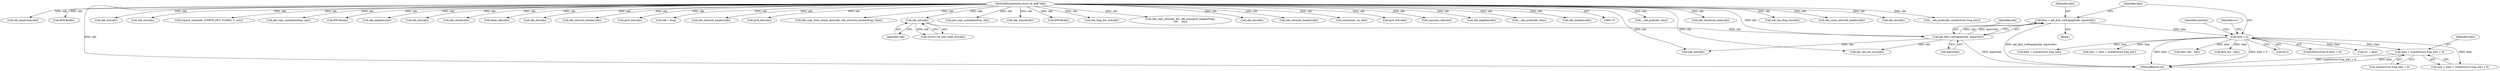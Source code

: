 digraph "0_linux_2423496af35d94a87156b063ea5cedffc10a70a1_0@API" {
"1000255" [label="(Call,hlen + sizeof(struct frag_hdr) + 8)"];
"1000178" [label="(Call,hlen < 0)"];
"1000171" [label="(Call,hlen = ip6_find_1stfragopt(skb, &prevhdr))"];
"1000173" [label="(Call,ip6_find_1stfragopt(skb, &prevhdr))"];
"1000131" [label="(Call,skb_dst(skb))"];
"1000122" [label="(MethodParameterIn,struct sk_buff *skb)"];
"1000436" [label="(Call,__skb_pull(skb, hlen))"];
"1000124" [label="(Block,)"];
"1000171" [label="(Call,hlen = ip6_find_1stfragopt(skb, &prevhdr))"];
"1000253" [label="(Call,mtu < hlen + sizeof(struct frag_hdr) + 8)"];
"1000291" [label="(Call,skb_checksum_help(skb))"];
"1000952" [label="(MethodReturn,int)"];
"1000303" [label="(Call,skb_has_frag_list(skb))"];
"1000450" [label="(Call,skb_reset_network_header(skb))"];
"1000903" [label="(Call,skb_dst(skb))"];
"1000129" [label="(Call,(struct rt6_info *)skb_dst(skb))"];
"1000443" [label="(Call,__skb_push(skb, sizeof(struct frag_hdr)))"];
"1000329" [label="(Call,skb_headroom(skb))"];
"1000122" [label="(MethodParameterIn,struct sk_buff *skb)"];
"1000224" [label="(Call,IP6CB(skb))"];
"1000180" [label="(Literal,0)"];
"1000175" [label="(Call,&prevhdr)"];
"1000177" [label="(ControlStructure,if (hlen < 0))"];
"1000192" [label="(Call,ip6_skb_dst_mtu(skb))"];
"1000178" [label="(Call,hlen < 0)"];
"1000897" [label="(Call,skb_dst(skb))"];
"1000929" [label="(Call,skb_dst(skb))"];
"1000932" [label="(Call,icmpv6_send(skb, ICMPV6_PKT_TOOBIG, 0, mtu))"];
"1000762" [label="(Call,ip6_copy_metadata(frag, skb))"];
"1000216" [label="(Call,IP6CB(skb))"];
"1000182" [label="(Call,err = hlen)"];
"1000480" [label="(Call,skb_pagelen(skb))"];
"1000754" [label="(Call,skb_dst(skb))"];
"1000431" [label="(Call,skb_shinfo(skb))"];
"1000948" [label="(Call,kfree_skb(skb))"];
"1000257" [label="(Call,sizeof(struct frag_hdr) + 8)"];
"1000264" [label="(Call,hlen + sizeof(struct frag_hdr))"];
"1000255" [label="(Call,hlen + sizeof(struct frag_hdr) + 8)"];
"1000262" [label="(Call,mtu -= hlen + sizeof(struct frag_hdr))"];
"1000917" [label="(Call,skb_dst(skb))"];
"1000131" [label="(Call,skb_dst(skb))"];
"1000453" [label="(Call,skb_network_header(skb))"];
"1000497" [label="(Call,ipv6_hdr(skb))"];
"1000132" [label="(Identifier,skb)"];
"1000619" [label="(Call,skb = frag)"];
"1000820" [label="(Call,skb_network_header(skb))"];
"1000187" [label="(Identifier,nexthdr)"];
"1000692" [label="(Call,skb->len - hlen)"];
"1000173" [label="(Call,ip6_find_1stfragopt(skb, &prevhdr))"];
"1000183" [label="(Identifier,err)"];
"1000179" [label="(Identifier,hlen)"];
"1000279" [label="(Call,ipv6_hdr(skb))"];
"1000807" [label="(Call,skb_copy_from_linear_data(skb, skb_network_header(frag), hlen))"];
"1000256" [label="(Identifier,hlen)"];
"1000945" [label="(Call,skb_dst(skb))"];
"1000593" [label="(Call,ip6_copy_metadata(frag, skb))"];
"1000326" [label="(Call,skb_cloned(skb))"];
"1000209" [label="(Call,IP6CB(skb))"];
"1000434" [label="(Call,skb_frag_list_init(skb))"];
"1000315" [label="(Call,first_len - hlen)"];
"1000842" [label="(Call,skb_copy_bits(skb, ptr, skb_transport_header(frag),\n\t\t\t\t     len))"];
"1000172" [label="(Identifier,hlen)"];
"1000420" [label="(Call,skb_dst(skb))"];
"1000409" [label="(Call,skb_network_header(skb))"];
"1000598" [label="(Call,output(net, sk, skb))"];
"1000274" [label="(Call,ipv6_hdr(skb))"];
"1000906" [label="(Call,consume_skb(skb))"];
"1000309" [label="(Call,skb_pagelen(skb))"];
"1000174" [label="(Identifier,skb)"];
"1000447" [label="(Call,__skb_push(skb, hlen))"];
"1000488" [label="(Call,skb_headlen(skb))"];
"1000255" -> "1000253"  [label="AST: "];
"1000255" -> "1000257"  [label="CFG: "];
"1000256" -> "1000255"  [label="AST: "];
"1000257" -> "1000255"  [label="AST: "];
"1000253" -> "1000255"  [label="CFG: "];
"1000255" -> "1000952"  [label="DDG: sizeof(struct frag_hdr) + 8"];
"1000255" -> "1000952"  [label="DDG: hlen"];
"1000178" -> "1000255"  [label="DDG: hlen"];
"1000178" -> "1000177"  [label="AST: "];
"1000178" -> "1000180"  [label="CFG: "];
"1000179" -> "1000178"  [label="AST: "];
"1000180" -> "1000178"  [label="AST: "];
"1000183" -> "1000178"  [label="CFG: "];
"1000187" -> "1000178"  [label="CFG: "];
"1000178" -> "1000952"  [label="DDG: hlen < 0"];
"1000178" -> "1000952"  [label="DDG: hlen"];
"1000171" -> "1000178"  [label="DDG: hlen"];
"1000178" -> "1000182"  [label="DDG: hlen"];
"1000178" -> "1000253"  [label="DDG: hlen"];
"1000178" -> "1000262"  [label="DDG: hlen"];
"1000178" -> "1000264"  [label="DDG: hlen"];
"1000178" -> "1000315"  [label="DDG: hlen"];
"1000178" -> "1000692"  [label="DDG: hlen"];
"1000171" -> "1000124"  [label="AST: "];
"1000171" -> "1000173"  [label="CFG: "];
"1000172" -> "1000171"  [label="AST: "];
"1000173" -> "1000171"  [label="AST: "];
"1000179" -> "1000171"  [label="CFG: "];
"1000171" -> "1000952"  [label="DDG: ip6_find_1stfragopt(skb, &prevhdr)"];
"1000173" -> "1000171"  [label="DDG: skb"];
"1000173" -> "1000171"  [label="DDG: &prevhdr"];
"1000173" -> "1000175"  [label="CFG: "];
"1000174" -> "1000173"  [label="AST: "];
"1000175" -> "1000173"  [label="AST: "];
"1000173" -> "1000952"  [label="DDG: &prevhdr"];
"1000131" -> "1000173"  [label="DDG: skb"];
"1000122" -> "1000173"  [label="DDG: skb"];
"1000173" -> "1000192"  [label="DDG: skb"];
"1000173" -> "1000945"  [label="DDG: skb"];
"1000131" -> "1000129"  [label="AST: "];
"1000131" -> "1000132"  [label="CFG: "];
"1000132" -> "1000131"  [label="AST: "];
"1000129" -> "1000131"  [label="CFG: "];
"1000131" -> "1000129"  [label="DDG: skb"];
"1000122" -> "1000131"  [label="DDG: skb"];
"1000122" -> "1000119"  [label="AST: "];
"1000122" -> "1000952"  [label="DDG: skb"];
"1000122" -> "1000192"  [label="DDG: skb"];
"1000122" -> "1000209"  [label="DDG: skb"];
"1000122" -> "1000216"  [label="DDG: skb"];
"1000122" -> "1000224"  [label="DDG: skb"];
"1000122" -> "1000274"  [label="DDG: skb"];
"1000122" -> "1000279"  [label="DDG: skb"];
"1000122" -> "1000291"  [label="DDG: skb"];
"1000122" -> "1000303"  [label="DDG: skb"];
"1000122" -> "1000309"  [label="DDG: skb"];
"1000122" -> "1000326"  [label="DDG: skb"];
"1000122" -> "1000329"  [label="DDG: skb"];
"1000122" -> "1000409"  [label="DDG: skb"];
"1000122" -> "1000420"  [label="DDG: skb"];
"1000122" -> "1000431"  [label="DDG: skb"];
"1000122" -> "1000434"  [label="DDG: skb"];
"1000122" -> "1000436"  [label="DDG: skb"];
"1000122" -> "1000443"  [label="DDG: skb"];
"1000122" -> "1000447"  [label="DDG: skb"];
"1000122" -> "1000450"  [label="DDG: skb"];
"1000122" -> "1000453"  [label="DDG: skb"];
"1000122" -> "1000480"  [label="DDG: skb"];
"1000122" -> "1000488"  [label="DDG: skb"];
"1000122" -> "1000497"  [label="DDG: skb"];
"1000122" -> "1000593"  [label="DDG: skb"];
"1000122" -> "1000598"  [label="DDG: skb"];
"1000122" -> "1000619"  [label="DDG: skb"];
"1000122" -> "1000754"  [label="DDG: skb"];
"1000122" -> "1000762"  [label="DDG: skb"];
"1000122" -> "1000807"  [label="DDG: skb"];
"1000122" -> "1000820"  [label="DDG: skb"];
"1000122" -> "1000842"  [label="DDG: skb"];
"1000122" -> "1000897"  [label="DDG: skb"];
"1000122" -> "1000903"  [label="DDG: skb"];
"1000122" -> "1000906"  [label="DDG: skb"];
"1000122" -> "1000917"  [label="DDG: skb"];
"1000122" -> "1000929"  [label="DDG: skb"];
"1000122" -> "1000932"  [label="DDG: skb"];
"1000122" -> "1000945"  [label="DDG: skb"];
"1000122" -> "1000948"  [label="DDG: skb"];
}
